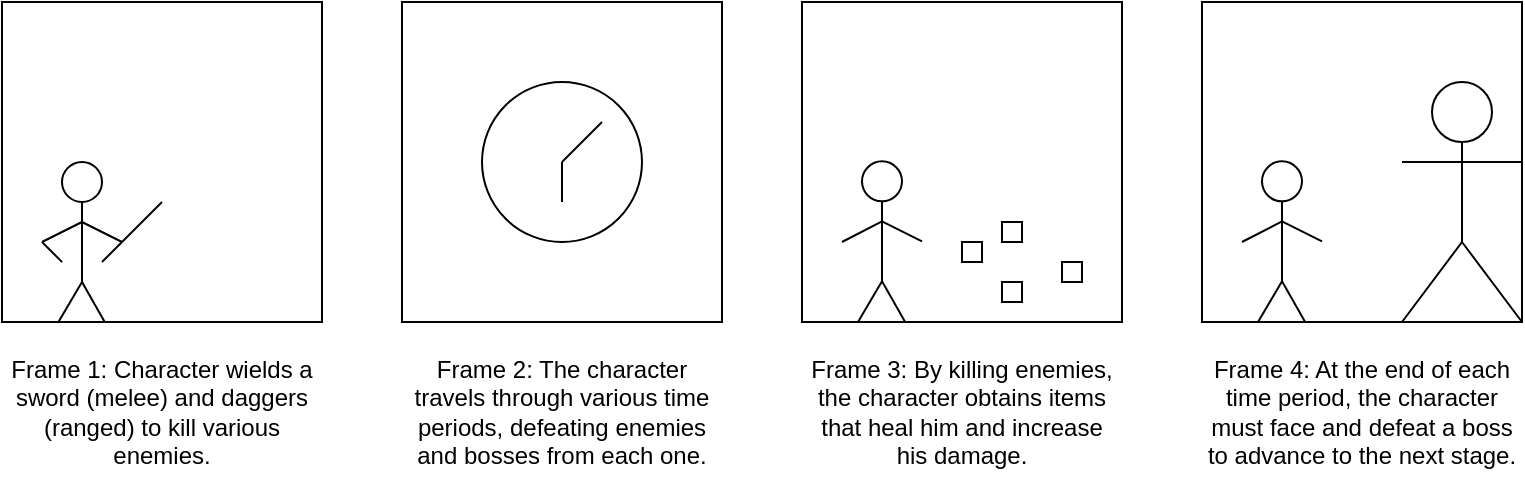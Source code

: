 <mxfile version="13.7.3" type="github"><diagram id="0S3LU3TxjTe0sDdr7KIY" name="Page-1"><mxGraphModel dx="981" dy="548" grid="1" gridSize="10" guides="1" tooltips="1" connect="1" arrows="1" fold="1" page="1" pageScale="1" pageWidth="850" pageHeight="1100" math="0" shadow="0"><root><mxCell id="0"/><mxCell id="1" parent="0"/><mxCell id="_aTnJcPDCDKy11dRHgf3-1" value="" style="whiteSpace=wrap;html=1;aspect=fixed;shadow=0;sketch=0;fillOpacity=0;" vertex="1" parent="1"><mxGeometry width="160" height="160" as="geometry"/></mxCell><mxCell id="_aTnJcPDCDKy11dRHgf3-2" value="" style="whiteSpace=wrap;html=1;aspect=fixed;shadow=0;sketch=0;fillOpacity=0;" vertex="1" parent="1"><mxGeometry x="200" width="160" height="160" as="geometry"/></mxCell><mxCell id="_aTnJcPDCDKy11dRHgf3-4" value="" style="whiteSpace=wrap;html=1;aspect=fixed;shadow=0;sketch=0;fillOpacity=0;" vertex="1" parent="1"><mxGeometry x="400" width="160" height="160" as="geometry"/></mxCell><mxCell id="_aTnJcPDCDKy11dRHgf3-5" value="" style="whiteSpace=wrap;html=1;aspect=fixed;shadow=0;sketch=0;fillOpacity=0;" vertex="1" parent="1"><mxGeometry x="600" width="160" height="160" as="geometry"/></mxCell><mxCell id="_aTnJcPDCDKy11dRHgf3-6" style="edgeStyle=orthogonalEdgeStyle;rounded=0;orthogonalLoop=1;jettySize=auto;html=1;exitX=0.5;exitY=1;exitDx=0;exitDy=0;" edge="1" parent="1" source="_aTnJcPDCDKy11dRHgf3-5" target="_aTnJcPDCDKy11dRHgf3-5"><mxGeometry relative="1" as="geometry"/></mxCell><mxCell id="_aTnJcPDCDKy11dRHgf3-12" value="Frame 1: Character wields a sword (melee) and daggers (ranged) to kill various enemies." style="text;html=1;strokeColor=none;fillColor=none;align=center;verticalAlign=middle;whiteSpace=wrap;rounded=0;shadow=0;sketch=0;" vertex="1" parent="1"><mxGeometry y="170" width="160" height="70" as="geometry"/></mxCell><mxCell id="_aTnJcPDCDKy11dRHgf3-13" value="" style="ellipse;whiteSpace=wrap;html=1;aspect=fixed;shadow=0;sketch=0;" vertex="1" parent="1"><mxGeometry x="30" y="80" width="20" height="20" as="geometry"/></mxCell><mxCell id="_aTnJcPDCDKy11dRHgf3-14" value="" style="endArrow=none;html=1;exitX=0.5;exitY=1;exitDx=0;exitDy=0;" edge="1" parent="1" source="_aTnJcPDCDKy11dRHgf3-13"><mxGeometry width="50" height="50" relative="1" as="geometry"><mxPoint x="90" y="140" as="sourcePoint"/><mxPoint x="40" y="140" as="targetPoint"/></mxGeometry></mxCell><mxCell id="_aTnJcPDCDKy11dRHgf3-15" value="" style="endArrow=none;html=1;entryX=0.175;entryY=1.002;entryDx=0;entryDy=0;entryPerimeter=0;" edge="1" parent="1" target="_aTnJcPDCDKy11dRHgf3-1"><mxGeometry width="50" height="50" relative="1" as="geometry"><mxPoint x="40" y="140" as="sourcePoint"/><mxPoint x="100" y="110" as="targetPoint"/></mxGeometry></mxCell><mxCell id="_aTnJcPDCDKy11dRHgf3-16" value="" style="endArrow=none;html=1;entryX=0.321;entryY=1;entryDx=0;entryDy=0;entryPerimeter=0;" edge="1" parent="1" target="_aTnJcPDCDKy11dRHgf3-1"><mxGeometry width="50" height="50" relative="1" as="geometry"><mxPoint x="40" y="140" as="sourcePoint"/><mxPoint x="130" y="120" as="targetPoint"/></mxGeometry></mxCell><mxCell id="_aTnJcPDCDKy11dRHgf3-17" value="" style="endArrow=none;html=1;entryX=0.375;entryY=0.75;entryDx=0;entryDy=0;entryPerimeter=0;" edge="1" parent="1" target="_aTnJcPDCDKy11dRHgf3-1"><mxGeometry width="50" height="50" relative="1" as="geometry"><mxPoint x="40" y="110" as="sourcePoint"/><mxPoint x="100" y="90" as="targetPoint"/></mxGeometry></mxCell><mxCell id="_aTnJcPDCDKy11dRHgf3-18" value="" style="endArrow=none;html=1;entryX=0.375;entryY=0.75;entryDx=0;entryDy=0;entryPerimeter=0;exitX=0.125;exitY=0.75;exitDx=0;exitDy=0;exitPerimeter=0;" edge="1" parent="1" source="_aTnJcPDCDKy11dRHgf3-1"><mxGeometry width="50" height="50" relative="1" as="geometry"><mxPoint x="20" y="100.0" as="sourcePoint"/><mxPoint x="40" y="110" as="targetPoint"/><Array as="points"/></mxGeometry></mxCell><mxCell id="_aTnJcPDCDKy11dRHgf3-21" value="" style="endArrow=none;html=1;" edge="1" parent="1"><mxGeometry width="50" height="50" relative="1" as="geometry"><mxPoint x="60" y="120" as="sourcePoint"/><mxPoint x="50" y="130" as="targetPoint"/></mxGeometry></mxCell><mxCell id="_aTnJcPDCDKy11dRHgf3-22" value="" style="endArrow=none;html=1;" edge="1" parent="1"><mxGeometry width="50" height="50" relative="1" as="geometry"><mxPoint x="60" y="120" as="sourcePoint"/><mxPoint x="80" y="100" as="targetPoint"/></mxGeometry></mxCell><mxCell id="_aTnJcPDCDKy11dRHgf3-23" value="" style="endArrow=none;html=1;exitX=0.188;exitY=0.813;exitDx=0;exitDy=0;exitPerimeter=0;" edge="1" parent="1" source="_aTnJcPDCDKy11dRHgf3-1"><mxGeometry width="50" height="50" relative="1" as="geometry"><mxPoint y="140" as="sourcePoint"/><mxPoint x="20" y="120" as="targetPoint"/></mxGeometry></mxCell><mxCell id="_aTnJcPDCDKy11dRHgf3-24" value="" style="ellipse;whiteSpace=wrap;html=1;aspect=fixed;shadow=0;sketch=0;fillOpacity=0;" vertex="1" parent="1"><mxGeometry x="240" y="40" width="80" height="80" as="geometry"/></mxCell><mxCell id="_aTnJcPDCDKy11dRHgf3-25" value="" style="endArrow=none;html=1;" edge="1" parent="1"><mxGeometry width="50" height="50" relative="1" as="geometry"><mxPoint x="280" y="80" as="sourcePoint"/><mxPoint x="300" y="60" as="targetPoint"/></mxGeometry></mxCell><mxCell id="_aTnJcPDCDKy11dRHgf3-26" value="" style="endArrow=none;html=1;entryX=0.5;entryY=0.75;entryDx=0;entryDy=0;entryPerimeter=0;" edge="1" parent="1" target="_aTnJcPDCDKy11dRHgf3-24"><mxGeometry width="50" height="50" relative="1" as="geometry"><mxPoint x="280" y="80" as="sourcePoint"/><mxPoint x="330" y="30" as="targetPoint"/></mxGeometry></mxCell><mxCell id="_aTnJcPDCDKy11dRHgf3-27" value="Frame 2: The character travels through various time periods, defeating enemies and bosses from each one." style="text;html=1;strokeColor=none;fillColor=none;align=center;verticalAlign=middle;whiteSpace=wrap;rounded=0;shadow=0;sketch=0;" vertex="1" parent="1"><mxGeometry x="200" y="170" width="160" height="70" as="geometry"/></mxCell><mxCell id="_aTnJcPDCDKy11dRHgf3-32" value="" style="ellipse;whiteSpace=wrap;html=1;aspect=fixed;shadow=0;sketch=0;" vertex="1" parent="1"><mxGeometry x="430" y="79.68" width="20" height="20" as="geometry"/></mxCell><mxCell id="_aTnJcPDCDKy11dRHgf3-33" value="" style="endArrow=none;html=1;exitX=0.5;exitY=1;exitDx=0;exitDy=0;" edge="1" parent="1" source="_aTnJcPDCDKy11dRHgf3-32"><mxGeometry width="50" height="50" relative="1" as="geometry"><mxPoint x="490" y="139.68" as="sourcePoint"/><mxPoint x="440" y="139.68" as="targetPoint"/></mxGeometry></mxCell><mxCell id="_aTnJcPDCDKy11dRHgf3-34" value="" style="endArrow=none;html=1;entryX=0.175;entryY=1.002;entryDx=0;entryDy=0;entryPerimeter=0;" edge="1" parent="1"><mxGeometry width="50" height="50" relative="1" as="geometry"><mxPoint x="440" y="139.68" as="sourcePoint"/><mxPoint x="428" y="160" as="targetPoint"/></mxGeometry></mxCell><mxCell id="_aTnJcPDCDKy11dRHgf3-35" value="" style="endArrow=none;html=1;entryX=0.321;entryY=1;entryDx=0;entryDy=0;entryPerimeter=0;" edge="1" parent="1"><mxGeometry width="50" height="50" relative="1" as="geometry"><mxPoint x="440" y="139.68" as="sourcePoint"/><mxPoint x="451.36" y="159.68" as="targetPoint"/></mxGeometry></mxCell><mxCell id="_aTnJcPDCDKy11dRHgf3-36" value="" style="endArrow=none;html=1;entryX=0.375;entryY=0.75;entryDx=0;entryDy=0;entryPerimeter=0;" edge="1" parent="1"><mxGeometry width="50" height="50" relative="1" as="geometry"><mxPoint x="440" y="109.68" as="sourcePoint"/><mxPoint x="460" y="119.68" as="targetPoint"/></mxGeometry></mxCell><mxCell id="_aTnJcPDCDKy11dRHgf3-37" value="" style="endArrow=none;html=1;entryX=0.375;entryY=0.75;entryDx=0;entryDy=0;entryPerimeter=0;" edge="1" parent="1"><mxGeometry width="50" height="50" relative="1" as="geometry"><mxPoint x="420" y="120" as="sourcePoint"/><mxPoint x="440" y="109.68" as="targetPoint"/><Array as="points"/></mxGeometry></mxCell><mxCell id="_aTnJcPDCDKy11dRHgf3-40" value="" style="rounded=0;whiteSpace=wrap;html=1;shadow=0;sketch=0;" vertex="1" parent="1"><mxGeometry x="480" y="120" width="10" height="10" as="geometry"/></mxCell><mxCell id="_aTnJcPDCDKy11dRHgf3-41" value="" style="rounded=0;whiteSpace=wrap;html=1;shadow=0;sketch=0;" vertex="1" parent="1"><mxGeometry x="500" y="110" width="10" height="10" as="geometry"/></mxCell><mxCell id="_aTnJcPDCDKy11dRHgf3-42" value="" style="rounded=0;whiteSpace=wrap;html=1;shadow=0;sketch=0;" vertex="1" parent="1"><mxGeometry x="500" y="140" width="10" height="10" as="geometry"/></mxCell><mxCell id="_aTnJcPDCDKy11dRHgf3-43" value="" style="rounded=0;whiteSpace=wrap;html=1;shadow=0;sketch=0;" vertex="1" parent="1"><mxGeometry x="530" y="130" width="10" height="10" as="geometry"/></mxCell><mxCell id="_aTnJcPDCDKy11dRHgf3-44" value="Frame 3: By killing enemies, the character obtains items that heal him and increase his damage." style="text;html=1;strokeColor=none;fillColor=none;align=center;verticalAlign=middle;whiteSpace=wrap;rounded=0;shadow=0;sketch=0;" vertex="1" parent="1"><mxGeometry x="400" y="170" width="160" height="70" as="geometry"/></mxCell><mxCell id="_aTnJcPDCDKy11dRHgf3-51" value="" style="ellipse;whiteSpace=wrap;html=1;aspect=fixed;shadow=0;sketch=0;" vertex="1" parent="1"><mxGeometry x="630" y="79.68" width="20" height="20" as="geometry"/></mxCell><mxCell id="_aTnJcPDCDKy11dRHgf3-52" value="" style="endArrow=none;html=1;exitX=0.5;exitY=1;exitDx=0;exitDy=0;" edge="1" parent="1" source="_aTnJcPDCDKy11dRHgf3-51"><mxGeometry width="50" height="50" relative="1" as="geometry"><mxPoint x="690" y="139.68" as="sourcePoint"/><mxPoint x="640" y="139.68" as="targetPoint"/></mxGeometry></mxCell><mxCell id="_aTnJcPDCDKy11dRHgf3-53" value="" style="endArrow=none;html=1;entryX=0.175;entryY=1.002;entryDx=0;entryDy=0;entryPerimeter=0;" edge="1" parent="1"><mxGeometry width="50" height="50" relative="1" as="geometry"><mxPoint x="640" y="139.68" as="sourcePoint"/><mxPoint x="628" y="160" as="targetPoint"/></mxGeometry></mxCell><mxCell id="_aTnJcPDCDKy11dRHgf3-54" value="" style="endArrow=none;html=1;entryX=0.321;entryY=1;entryDx=0;entryDy=0;entryPerimeter=0;" edge="1" parent="1"><mxGeometry width="50" height="50" relative="1" as="geometry"><mxPoint x="640" y="139.68" as="sourcePoint"/><mxPoint x="651.36" y="159.68" as="targetPoint"/></mxGeometry></mxCell><mxCell id="_aTnJcPDCDKy11dRHgf3-55" value="" style="endArrow=none;html=1;entryX=0.375;entryY=0.75;entryDx=0;entryDy=0;entryPerimeter=0;" edge="1" parent="1"><mxGeometry width="50" height="50" relative="1" as="geometry"><mxPoint x="640" y="109.68" as="sourcePoint"/><mxPoint x="660" y="119.68" as="targetPoint"/></mxGeometry></mxCell><mxCell id="_aTnJcPDCDKy11dRHgf3-56" value="" style="endArrow=none;html=1;entryX=0.375;entryY=0.75;entryDx=0;entryDy=0;entryPerimeter=0;" edge="1" parent="1"><mxGeometry width="50" height="50" relative="1" as="geometry"><mxPoint x="620" y="120" as="sourcePoint"/><mxPoint x="640" y="109.68" as="targetPoint"/><Array as="points"/></mxGeometry></mxCell><mxCell id="_aTnJcPDCDKy11dRHgf3-57" value="" style="shape=umlActor;verticalLabelPosition=bottom;verticalAlign=top;html=1;outlineConnect=0;shadow=0;sketch=0;" vertex="1" parent="1"><mxGeometry x="700" y="40" width="60" height="120" as="geometry"/></mxCell><mxCell id="_aTnJcPDCDKy11dRHgf3-64" value="Frame 4: At the end of each time period, the character must face and defeat a boss to advance to the next stage." style="text;html=1;strokeColor=none;fillColor=none;align=center;verticalAlign=middle;whiteSpace=wrap;rounded=0;shadow=0;sketch=0;" vertex="1" parent="1"><mxGeometry x="600" y="170" width="160" height="70" as="geometry"/></mxCell></root></mxGraphModel></diagram></mxfile>